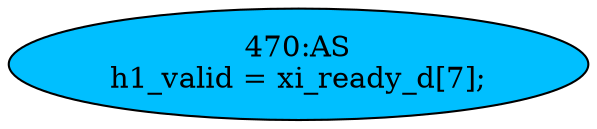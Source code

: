 strict digraph "" {
	node [label="\N"];
	"470:AS"	 [ast="<pyverilog.vparser.ast.Assign object at 0x7f9442a418d0>",
		def_var="['h1_valid']",
		fillcolor=deepskyblue,
		label="470:AS
h1_valid = xi_ready_d[7];",
		statements="[]",
		style=filled,
		typ=Assign,
		use_var="['xi_ready_d']"];
}
